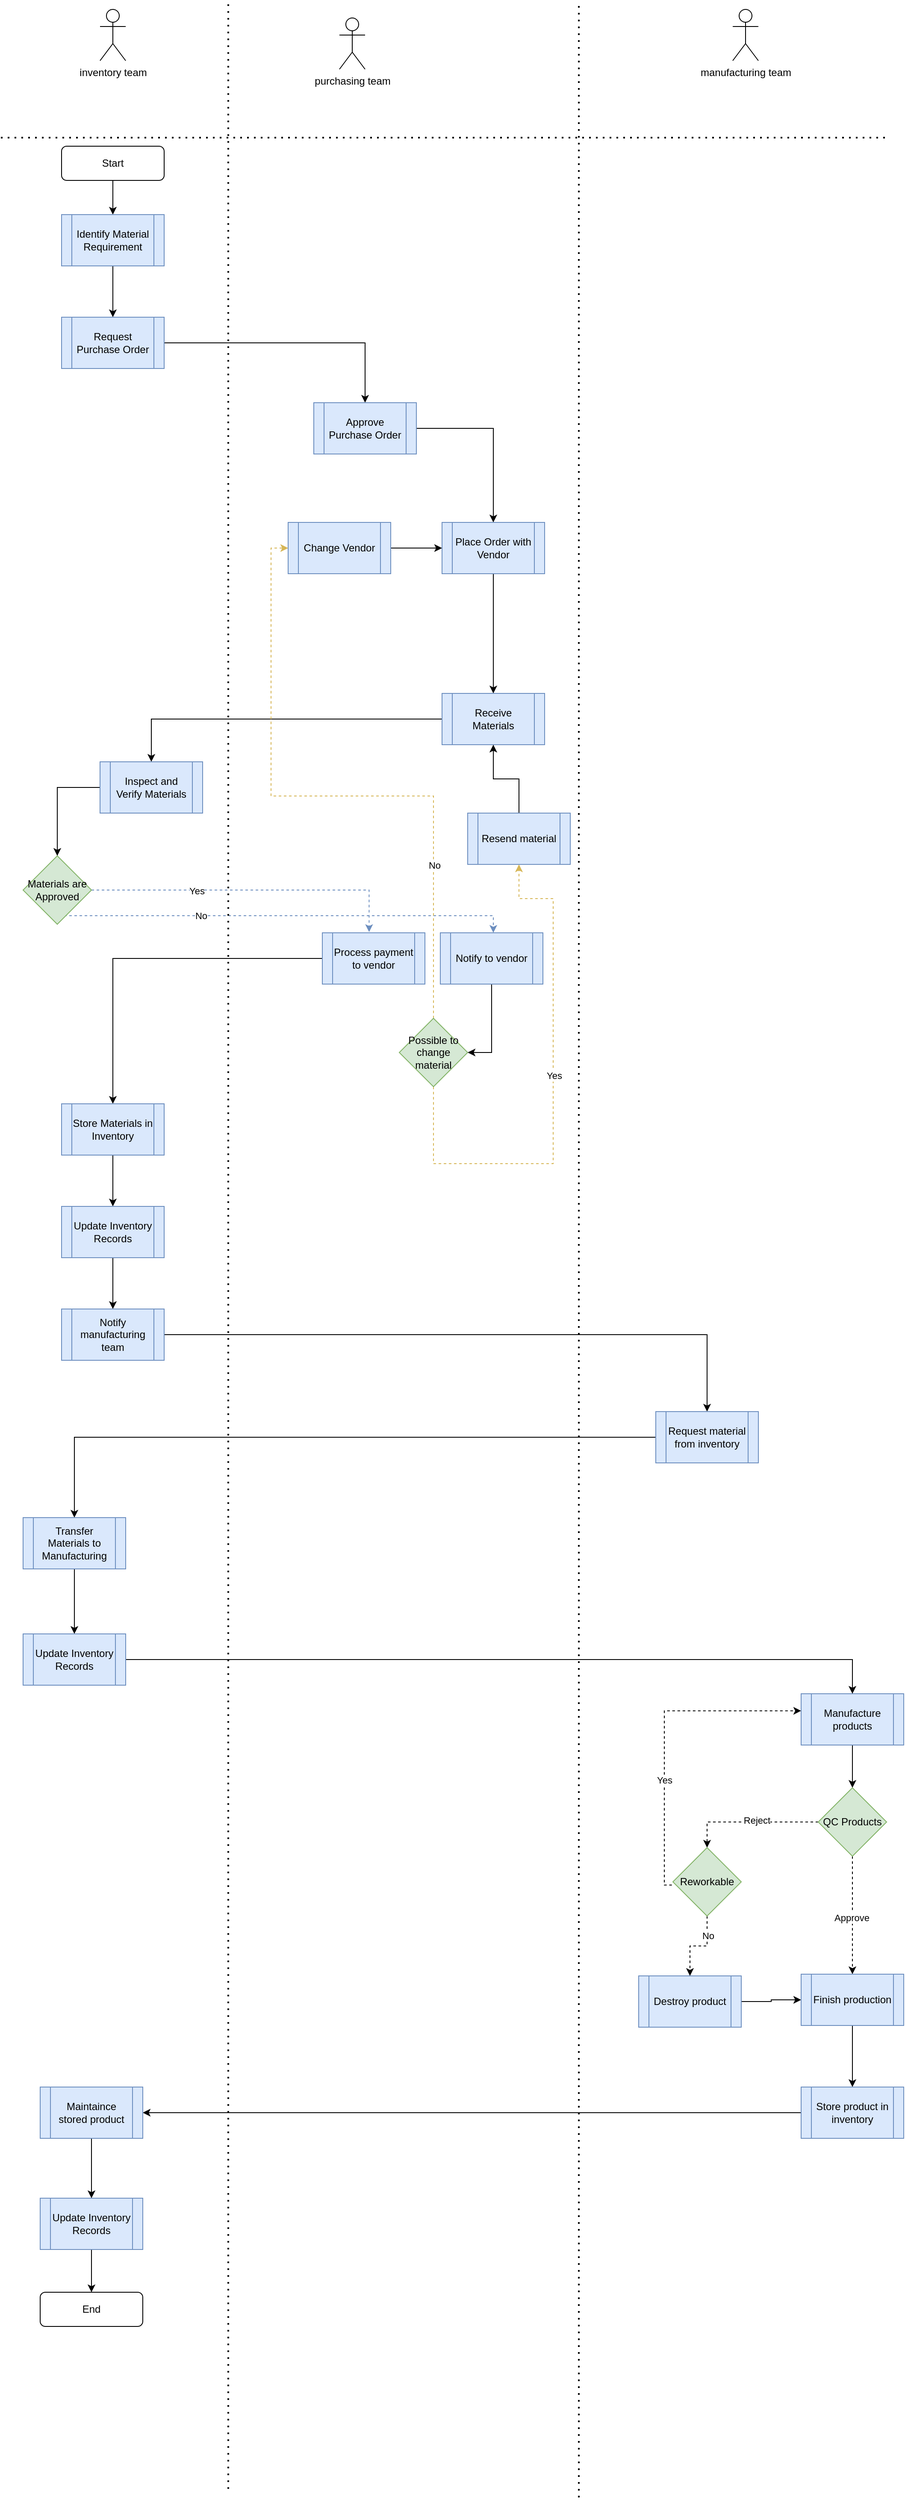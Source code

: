 <mxfile version="24.7.0" type="github">
  <diagram id="C5RBs43oDa-KdzZeNtuy" name="Page-1">
    <mxGraphModel dx="896" dy="1638" grid="1" gridSize="10" guides="1" tooltips="1" connect="1" arrows="1" fold="1" page="1" pageScale="1" pageWidth="827" pageHeight="1169" math="0" shadow="0">
      <root>
        <mxCell id="WIyWlLk6GJQsqaUBKTNV-0" />
        <mxCell id="WIyWlLk6GJQsqaUBKTNV-1" parent="WIyWlLk6GJQsqaUBKTNV-0" />
        <mxCell id="In08n0NYeDVlmKPiQeU8-8" value="" style="edgeStyle=orthogonalEdgeStyle;rounded=0;orthogonalLoop=1;jettySize=auto;html=1;" edge="1" parent="WIyWlLk6GJQsqaUBKTNV-1" source="WIyWlLk6GJQsqaUBKTNV-3" target="In08n0NYeDVlmKPiQeU8-7">
          <mxGeometry relative="1" as="geometry" />
        </mxCell>
        <mxCell id="WIyWlLk6GJQsqaUBKTNV-3" value="Start" style="rounded=1;whiteSpace=wrap;html=1;fontSize=12;glass=0;strokeWidth=1;shadow=0;" parent="WIyWlLk6GJQsqaUBKTNV-1" vertex="1">
          <mxGeometry x="485" y="90" width="120" height="40" as="geometry" />
        </mxCell>
        <mxCell id="WIyWlLk6GJQsqaUBKTNV-11" value="End" style="rounded=1;whiteSpace=wrap;html=1;fontSize=12;glass=0;strokeWidth=1;shadow=0;" parent="WIyWlLk6GJQsqaUBKTNV-1" vertex="1">
          <mxGeometry x="460" y="2600" width="120" height="40" as="geometry" />
        </mxCell>
        <mxCell id="In08n0NYeDVlmKPiQeU8-0" value="&lt;div&gt;inventory team&lt;/div&gt;&lt;div&gt;&lt;br&gt;&lt;/div&gt;" style="shape=umlActor;verticalLabelPosition=bottom;verticalAlign=top;html=1;outlineConnect=0;" vertex="1" parent="WIyWlLk6GJQsqaUBKTNV-1">
          <mxGeometry x="530" y="-70" width="30" height="60" as="geometry" />
        </mxCell>
        <mxCell id="In08n0NYeDVlmKPiQeU8-1" value="purchasing team" style="shape=umlActor;verticalLabelPosition=bottom;verticalAlign=top;html=1;outlineConnect=0;" vertex="1" parent="WIyWlLk6GJQsqaUBKTNV-1">
          <mxGeometry x="810" y="-60" width="30" height="60" as="geometry" />
        </mxCell>
        <mxCell id="In08n0NYeDVlmKPiQeU8-4" value="manufacturing team" style="shape=umlActor;verticalLabelPosition=bottom;verticalAlign=top;html=1;outlineConnect=0;" vertex="1" parent="WIyWlLk6GJQsqaUBKTNV-1">
          <mxGeometry x="1270" y="-70" width="30" height="60" as="geometry" />
        </mxCell>
        <mxCell id="In08n0NYeDVlmKPiQeU8-40" value="" style="edgeStyle=orthogonalEdgeStyle;rounded=0;orthogonalLoop=1;jettySize=auto;html=1;" edge="1" parent="WIyWlLk6GJQsqaUBKTNV-1" source="In08n0NYeDVlmKPiQeU8-7" target="In08n0NYeDVlmKPiQeU8-11">
          <mxGeometry relative="1" as="geometry" />
        </mxCell>
        <mxCell id="In08n0NYeDVlmKPiQeU8-7" value="Identify Material Requirement" style="shape=process;whiteSpace=wrap;html=1;backgroundOutline=1;fillColor=#dae8fc;strokeColor=#6c8ebf;" vertex="1" parent="WIyWlLk6GJQsqaUBKTNV-1">
          <mxGeometry x="485" y="170" width="120" height="60" as="geometry" />
        </mxCell>
        <mxCell id="In08n0NYeDVlmKPiQeU8-41" value="" style="edgeStyle=orthogonalEdgeStyle;rounded=0;orthogonalLoop=1;jettySize=auto;html=1;" edge="1" parent="WIyWlLk6GJQsqaUBKTNV-1" source="In08n0NYeDVlmKPiQeU8-11" target="In08n0NYeDVlmKPiQeU8-13">
          <mxGeometry relative="1" as="geometry" />
        </mxCell>
        <mxCell id="In08n0NYeDVlmKPiQeU8-11" value="&lt;span class=&quot;hljs-variable&quot;&gt;Request&lt;/span&gt; &lt;span class=&quot;hljs-variable&quot;&gt;Purchase&lt;/span&gt; &lt;span class=&quot;hljs-built_in&quot;&gt;Order&lt;/span&gt;" style="shape=process;whiteSpace=wrap;html=1;backgroundOutline=1;fillColor=#dae8fc;strokeColor=#6c8ebf;" vertex="1" parent="WIyWlLk6GJQsqaUBKTNV-1">
          <mxGeometry x="485" y="290" width="120" height="60" as="geometry" />
        </mxCell>
        <mxCell id="In08n0NYeDVlmKPiQeU8-60" value="" style="edgeStyle=orthogonalEdgeStyle;rounded=0;orthogonalLoop=1;jettySize=auto;html=1;" edge="1" parent="WIyWlLk6GJQsqaUBKTNV-1" source="In08n0NYeDVlmKPiQeU8-12" target="In08n0NYeDVlmKPiQeU8-22">
          <mxGeometry relative="1" as="geometry" />
        </mxCell>
        <mxCell id="In08n0NYeDVlmKPiQeU8-12" value="Process payment to vendor" style="shape=process;whiteSpace=wrap;html=1;backgroundOutline=1;fillColor=#dae8fc;strokeColor=#6c8ebf;" vertex="1" parent="WIyWlLk6GJQsqaUBKTNV-1">
          <mxGeometry x="790" y="1010" width="120" height="60" as="geometry" />
        </mxCell>
        <mxCell id="In08n0NYeDVlmKPiQeU8-42" value="" style="edgeStyle=orthogonalEdgeStyle;rounded=0;orthogonalLoop=1;jettySize=auto;html=1;" edge="1" parent="WIyWlLk6GJQsqaUBKTNV-1" source="In08n0NYeDVlmKPiQeU8-13" target="In08n0NYeDVlmKPiQeU8-15">
          <mxGeometry relative="1" as="geometry" />
        </mxCell>
        <mxCell id="In08n0NYeDVlmKPiQeU8-13" value="&lt;span class=&quot;hljs-variable&quot;&gt;Approve&lt;/span&gt; &lt;span class=&quot;hljs-variable&quot;&gt;Purchase&lt;/span&gt; &lt;span class=&quot;hljs-built_in&quot;&gt;Order&lt;/span&gt;" style="shape=process;whiteSpace=wrap;html=1;backgroundOutline=1;fillColor=#dae8fc;strokeColor=#6c8ebf;" vertex="1" parent="WIyWlLk6GJQsqaUBKTNV-1">
          <mxGeometry x="780" y="390" width="120" height="60" as="geometry" />
        </mxCell>
        <mxCell id="In08n0NYeDVlmKPiQeU8-43" value="" style="edgeStyle=orthogonalEdgeStyle;rounded=0;orthogonalLoop=1;jettySize=auto;html=1;" edge="1" parent="WIyWlLk6GJQsqaUBKTNV-1" source="In08n0NYeDVlmKPiQeU8-15" target="In08n0NYeDVlmKPiQeU8-16">
          <mxGeometry relative="1" as="geometry" />
        </mxCell>
        <mxCell id="In08n0NYeDVlmKPiQeU8-15" value="&lt;span class=&quot;hljs-variable&quot;&gt;Place&lt;/span&gt; &lt;span class=&quot;hljs-built_in&quot;&gt;Order&lt;/span&gt; &lt;span class=&quot;hljs-variable&quot;&gt;with&lt;/span&gt; &lt;span class=&quot;hljs-variable&quot;&gt;Vendor&lt;/span&gt;" style="shape=process;whiteSpace=wrap;html=1;backgroundOutline=1;fillColor=#dae8fc;strokeColor=#6c8ebf;" vertex="1" parent="WIyWlLk6GJQsqaUBKTNV-1">
          <mxGeometry x="930" y="530" width="120" height="60" as="geometry" />
        </mxCell>
        <mxCell id="In08n0NYeDVlmKPiQeU8-44" value="" style="edgeStyle=orthogonalEdgeStyle;rounded=0;orthogonalLoop=1;jettySize=auto;html=1;" edge="1" parent="WIyWlLk6GJQsqaUBKTNV-1" source="In08n0NYeDVlmKPiQeU8-16" target="In08n0NYeDVlmKPiQeU8-18">
          <mxGeometry relative="1" as="geometry" />
        </mxCell>
        <mxCell id="In08n0NYeDVlmKPiQeU8-16" value="&lt;span class=&quot;hljs-variable&quot;&gt;Receive&lt;/span&gt; &lt;span class=&quot;hljs-variable&quot;&gt;Materials&lt;/span&gt;" style="shape=process;whiteSpace=wrap;html=1;backgroundOutline=1;fillColor=#dae8fc;strokeColor=#6c8ebf;" vertex="1" parent="WIyWlLk6GJQsqaUBKTNV-1">
          <mxGeometry x="930" y="730" width="120" height="60" as="geometry" />
        </mxCell>
        <mxCell id="In08n0NYeDVlmKPiQeU8-48" value="" style="edgeStyle=orthogonalEdgeStyle;rounded=0;orthogonalLoop=1;jettySize=auto;html=1;dashed=1;exitX=1;exitY=0.5;exitDx=0;exitDy=0;fillColor=#dae8fc;strokeColor=#6c8ebf;entryX=0.456;entryY=-0.015;entryDx=0;entryDy=0;entryPerimeter=0;" edge="1" parent="WIyWlLk6GJQsqaUBKTNV-1" source="In08n0NYeDVlmKPiQeU8-17" target="In08n0NYeDVlmKPiQeU8-12">
          <mxGeometry relative="1" as="geometry">
            <Array as="points">
              <mxPoint x="845" y="960" />
            </Array>
          </mxGeometry>
        </mxCell>
        <mxCell id="In08n0NYeDVlmKPiQeU8-49" value="Yes" style="edgeLabel;html=1;align=center;verticalAlign=middle;resizable=0;points=[];" vertex="1" connectable="0" parent="In08n0NYeDVlmKPiQeU8-48">
          <mxGeometry x="-0.342" y="-1" relative="1" as="geometry">
            <mxPoint as="offset" />
          </mxGeometry>
        </mxCell>
        <mxCell id="In08n0NYeDVlmKPiQeU8-50" style="edgeStyle=orthogonalEdgeStyle;rounded=0;orthogonalLoop=1;jettySize=auto;html=1;dashed=1;exitX=0.5;exitY=1;exitDx=0;exitDy=0;fillColor=#dae8fc;strokeColor=#6c8ebf;" edge="1" parent="WIyWlLk6GJQsqaUBKTNV-1" source="In08n0NYeDVlmKPiQeU8-17" target="In08n0NYeDVlmKPiQeU8-46">
          <mxGeometry relative="1" as="geometry">
            <Array as="points">
              <mxPoint x="480" y="990" />
              <mxPoint x="990" y="990" />
            </Array>
          </mxGeometry>
        </mxCell>
        <mxCell id="In08n0NYeDVlmKPiQeU8-59" value="No" style="edgeLabel;html=1;align=center;verticalAlign=middle;resizable=0;points=[];" vertex="1" connectable="0" parent="In08n0NYeDVlmKPiQeU8-50">
          <mxGeometry x="0.402" y="-4" relative="1" as="geometry">
            <mxPoint x="-201" y="-4" as="offset" />
          </mxGeometry>
        </mxCell>
        <mxCell id="In08n0NYeDVlmKPiQeU8-17" value="&lt;span class=&quot;hljs-variable&quot;&gt;Materials&lt;/span&gt; &lt;span class=&quot;hljs-variable&quot;&gt;are&lt;/span&gt; &lt;span class=&quot;hljs-variable&quot;&gt;Approved&lt;/span&gt;&lt;span class=&quot;hljs-operator&quot;&gt;&lt;/span&gt;" style="rhombus;whiteSpace=wrap;html=1;fillColor=#d5e8d4;strokeColor=#82b366;" vertex="1" parent="WIyWlLk6GJQsqaUBKTNV-1">
          <mxGeometry x="440" y="920" width="80" height="80" as="geometry" />
        </mxCell>
        <mxCell id="In08n0NYeDVlmKPiQeU8-45" value="" style="edgeStyle=orthogonalEdgeStyle;rounded=0;orthogonalLoop=1;jettySize=auto;html=1;" edge="1" parent="WIyWlLk6GJQsqaUBKTNV-1" source="In08n0NYeDVlmKPiQeU8-18" target="In08n0NYeDVlmKPiQeU8-17">
          <mxGeometry relative="1" as="geometry" />
        </mxCell>
        <mxCell id="In08n0NYeDVlmKPiQeU8-18" value="&lt;span class=&quot;hljs-variable&quot;&gt;Inspect&lt;/span&gt; &lt;span class=&quot;hljs-variable&quot;&gt;and&lt;/span&gt; &lt;span class=&quot;hljs-variable&quot;&gt;Verify&lt;/span&gt; &lt;span class=&quot;hljs-variable&quot;&gt;Materials&lt;/span&gt;" style="shape=process;whiteSpace=wrap;html=1;backgroundOutline=1;fillColor=#dae8fc;strokeColor=#6c8ebf;" vertex="1" parent="WIyWlLk6GJQsqaUBKTNV-1">
          <mxGeometry x="530" y="810" width="120" height="60" as="geometry" />
        </mxCell>
        <mxCell id="In08n0NYeDVlmKPiQeU8-53" style="edgeStyle=orthogonalEdgeStyle;rounded=0;orthogonalLoop=1;jettySize=auto;html=1;dashed=1;fillColor=#fff2cc;strokeColor=#d6b656;entryX=0.5;entryY=1;entryDx=0;entryDy=0;" edge="1" parent="WIyWlLk6GJQsqaUBKTNV-1" source="In08n0NYeDVlmKPiQeU8-19" target="In08n0NYeDVlmKPiQeU8-97">
          <mxGeometry relative="1" as="geometry">
            <mxPoint x="1020" y="970" as="targetPoint" />
            <Array as="points">
              <mxPoint x="920" y="1280" />
              <mxPoint x="1060" y="1280" />
              <mxPoint x="1060" y="970" />
              <mxPoint x="1020" y="970" />
            </Array>
          </mxGeometry>
        </mxCell>
        <mxCell id="In08n0NYeDVlmKPiQeU8-58" value="Yes" style="edgeLabel;html=1;align=center;verticalAlign=middle;resizable=0;points=[];" vertex="1" connectable="0" parent="In08n0NYeDVlmKPiQeU8-53">
          <mxGeometry x="0.076" y="-1" relative="1" as="geometry">
            <mxPoint as="offset" />
          </mxGeometry>
        </mxCell>
        <mxCell id="In08n0NYeDVlmKPiQeU8-54" style="edgeStyle=orthogonalEdgeStyle;rounded=0;orthogonalLoop=1;jettySize=auto;html=1;entryX=0;entryY=0.5;entryDx=0;entryDy=0;dashed=1;exitX=0.5;exitY=0;exitDx=0;exitDy=0;fillColor=#fff2cc;strokeColor=#d6b656;" edge="1" parent="WIyWlLk6GJQsqaUBKTNV-1" source="In08n0NYeDVlmKPiQeU8-19" target="In08n0NYeDVlmKPiQeU8-55">
          <mxGeometry relative="1" as="geometry">
            <mxPoint x="40" y="530" as="targetPoint" />
          </mxGeometry>
        </mxCell>
        <mxCell id="In08n0NYeDVlmKPiQeU8-57" value="No" style="edgeLabel;html=1;align=center;verticalAlign=middle;resizable=0;points=[];" vertex="1" connectable="0" parent="In08n0NYeDVlmKPiQeU8-54">
          <mxGeometry x="-0.529" y="-1" relative="1" as="geometry">
            <mxPoint as="offset" />
          </mxGeometry>
        </mxCell>
        <mxCell id="In08n0NYeDVlmKPiQeU8-19" value="Possible to change material" style="rhombus;whiteSpace=wrap;html=1;fillColor=#d5e8d4;strokeColor=#82b366;" vertex="1" parent="WIyWlLk6GJQsqaUBKTNV-1">
          <mxGeometry x="880" y="1110" width="80" height="80" as="geometry" />
        </mxCell>
        <mxCell id="In08n0NYeDVlmKPiQeU8-76" value="" style="edgeStyle=orthogonalEdgeStyle;rounded=0;orthogonalLoop=1;jettySize=auto;html=1;" edge="1" parent="WIyWlLk6GJQsqaUBKTNV-1" source="In08n0NYeDVlmKPiQeU8-20" target="In08n0NYeDVlmKPiQeU8-33">
          <mxGeometry relative="1" as="geometry" />
        </mxCell>
        <mxCell id="In08n0NYeDVlmKPiQeU8-20" value="Destroy product" style="shape=process;whiteSpace=wrap;html=1;backgroundOutline=1;fillColor=#dae8fc;strokeColor=#6c8ebf;" vertex="1" parent="WIyWlLk6GJQsqaUBKTNV-1">
          <mxGeometry x="1160" y="2230" width="120" height="60" as="geometry" />
        </mxCell>
        <mxCell id="In08n0NYeDVlmKPiQeU8-61" value="" style="edgeStyle=orthogonalEdgeStyle;rounded=0;orthogonalLoop=1;jettySize=auto;html=1;" edge="1" parent="WIyWlLk6GJQsqaUBKTNV-1" source="In08n0NYeDVlmKPiQeU8-22" target="In08n0NYeDVlmKPiQeU8-23">
          <mxGeometry relative="1" as="geometry" />
        </mxCell>
        <mxCell id="In08n0NYeDVlmKPiQeU8-22" value="&lt;span class=&quot;hljs-variable&quot;&gt;Store&lt;/span&gt; &lt;span class=&quot;hljs-variable&quot;&gt;Materials&lt;/span&gt; &lt;span class=&quot;hljs-variable&quot;&gt;in&lt;/span&gt; &lt;span class=&quot;hljs-variable&quot;&gt;Inventory&lt;/span&gt;" style="shape=process;whiteSpace=wrap;html=1;backgroundOutline=1;fillColor=#dae8fc;strokeColor=#6c8ebf;" vertex="1" parent="WIyWlLk6GJQsqaUBKTNV-1">
          <mxGeometry x="485" y="1210" width="120" height="60" as="geometry" />
        </mxCell>
        <mxCell id="In08n0NYeDVlmKPiQeU8-62" value="" style="edgeStyle=orthogonalEdgeStyle;rounded=0;orthogonalLoop=1;jettySize=auto;html=1;" edge="1" parent="WIyWlLk6GJQsqaUBKTNV-1" source="In08n0NYeDVlmKPiQeU8-23" target="In08n0NYeDVlmKPiQeU8-24">
          <mxGeometry relative="1" as="geometry" />
        </mxCell>
        <mxCell id="In08n0NYeDVlmKPiQeU8-23" value="&lt;span class=&quot;hljs-built_in&quot;&gt;Update&lt;/span&gt; &lt;span class=&quot;hljs-variable&quot;&gt;Inventory&lt;/span&gt; &lt;span class=&quot;hljs-variable&quot;&gt;Records&lt;/span&gt;" style="shape=process;whiteSpace=wrap;html=1;backgroundOutline=1;fillColor=#dae8fc;strokeColor=#6c8ebf;" vertex="1" parent="WIyWlLk6GJQsqaUBKTNV-1">
          <mxGeometry x="485" y="1330" width="120" height="60" as="geometry" />
        </mxCell>
        <mxCell id="In08n0NYeDVlmKPiQeU8-64" value="" style="edgeStyle=orthogonalEdgeStyle;rounded=0;orthogonalLoop=1;jettySize=auto;html=1;" edge="1" parent="WIyWlLk6GJQsqaUBKTNV-1" source="In08n0NYeDVlmKPiQeU8-24" target="In08n0NYeDVlmKPiQeU8-25">
          <mxGeometry relative="1" as="geometry" />
        </mxCell>
        <mxCell id="In08n0NYeDVlmKPiQeU8-24" value="Notify manufacturing team" style="shape=process;whiteSpace=wrap;html=1;backgroundOutline=1;fillColor=#dae8fc;strokeColor=#6c8ebf;" vertex="1" parent="WIyWlLk6GJQsqaUBKTNV-1">
          <mxGeometry x="485" y="1450" width="120" height="60" as="geometry" />
        </mxCell>
        <mxCell id="In08n0NYeDVlmKPiQeU8-65" value="" style="edgeStyle=orthogonalEdgeStyle;rounded=0;orthogonalLoop=1;jettySize=auto;html=1;" edge="1" parent="WIyWlLk6GJQsqaUBKTNV-1" source="In08n0NYeDVlmKPiQeU8-25" target="In08n0NYeDVlmKPiQeU8-26">
          <mxGeometry relative="1" as="geometry" />
        </mxCell>
        <mxCell id="In08n0NYeDVlmKPiQeU8-25" value="Request material from inventory" style="shape=process;whiteSpace=wrap;html=1;backgroundOutline=1;fillColor=#dae8fc;strokeColor=#6c8ebf;" vertex="1" parent="WIyWlLk6GJQsqaUBKTNV-1">
          <mxGeometry x="1180" y="1570" width="120" height="60" as="geometry" />
        </mxCell>
        <mxCell id="In08n0NYeDVlmKPiQeU8-66" value="" style="edgeStyle=orthogonalEdgeStyle;rounded=0;orthogonalLoop=1;jettySize=auto;html=1;" edge="1" parent="WIyWlLk6GJQsqaUBKTNV-1" source="In08n0NYeDVlmKPiQeU8-26" target="In08n0NYeDVlmKPiQeU8-35">
          <mxGeometry relative="1" as="geometry" />
        </mxCell>
        <mxCell id="In08n0NYeDVlmKPiQeU8-26" value="&lt;span class=&quot;hljs-variable&quot;&gt;Transfer&lt;/span&gt; &lt;span class=&quot;hljs-variable&quot;&gt;Materials&lt;/span&gt; &lt;span class=&quot;hljs-variable&quot;&gt;to&lt;/span&gt; &lt;span class=&quot;hljs-variable&quot;&gt;Manufacturing&lt;/span&gt;" style="shape=process;whiteSpace=wrap;html=1;backgroundOutline=1;fillColor=#dae8fc;strokeColor=#6c8ebf;" vertex="1" parent="WIyWlLk6GJQsqaUBKTNV-1">
          <mxGeometry x="440" y="1694" width="120" height="60" as="geometry" />
        </mxCell>
        <mxCell id="In08n0NYeDVlmKPiQeU8-68" value="" style="edgeStyle=orthogonalEdgeStyle;rounded=0;orthogonalLoop=1;jettySize=auto;html=1;" edge="1" parent="WIyWlLk6GJQsqaUBKTNV-1" source="In08n0NYeDVlmKPiQeU8-27" target="In08n0NYeDVlmKPiQeU8-29">
          <mxGeometry relative="1" as="geometry" />
        </mxCell>
        <mxCell id="In08n0NYeDVlmKPiQeU8-27" value="Manufacture products" style="shape=process;whiteSpace=wrap;html=1;backgroundOutline=1;fillColor=#dae8fc;strokeColor=#6c8ebf;" vertex="1" parent="WIyWlLk6GJQsqaUBKTNV-1">
          <mxGeometry x="1350" y="1900" width="120" height="60" as="geometry" />
        </mxCell>
        <mxCell id="In08n0NYeDVlmKPiQeU8-69" value="" style="edgeStyle=orthogonalEdgeStyle;rounded=0;orthogonalLoop=1;jettySize=auto;html=1;entryX=0.5;entryY=0;entryDx=0;entryDy=0;dashed=1;" edge="1" parent="WIyWlLk6GJQsqaUBKTNV-1" source="In08n0NYeDVlmKPiQeU8-29" target="In08n0NYeDVlmKPiQeU8-34">
          <mxGeometry relative="1" as="geometry" />
        </mxCell>
        <mxCell id="In08n0NYeDVlmKPiQeU8-74" value="Reject" style="edgeLabel;html=1;align=center;verticalAlign=middle;resizable=0;points=[];" vertex="1" connectable="0" parent="In08n0NYeDVlmKPiQeU8-69">
          <mxGeometry x="-0.098" y="-2" relative="1" as="geometry">
            <mxPoint as="offset" />
          </mxGeometry>
        </mxCell>
        <mxCell id="In08n0NYeDVlmKPiQeU8-77" style="edgeStyle=orthogonalEdgeStyle;rounded=0;orthogonalLoop=1;jettySize=auto;html=1;entryX=0.5;entryY=0;entryDx=0;entryDy=0;dashed=1;" edge="1" parent="WIyWlLk6GJQsqaUBKTNV-1" source="In08n0NYeDVlmKPiQeU8-29" target="In08n0NYeDVlmKPiQeU8-33">
          <mxGeometry relative="1" as="geometry" />
        </mxCell>
        <mxCell id="In08n0NYeDVlmKPiQeU8-78" value="Approve" style="edgeLabel;html=1;align=center;verticalAlign=middle;resizable=0;points=[];" vertex="1" connectable="0" parent="In08n0NYeDVlmKPiQeU8-77">
          <mxGeometry x="0.036" y="-1" relative="1" as="geometry">
            <mxPoint as="offset" />
          </mxGeometry>
        </mxCell>
        <mxCell id="In08n0NYeDVlmKPiQeU8-29" value="QC Products" style="rhombus;whiteSpace=wrap;html=1;fillColor=#d5e8d4;strokeColor=#82b366;" vertex="1" parent="WIyWlLk6GJQsqaUBKTNV-1">
          <mxGeometry x="1370" y="2010" width="80" height="80" as="geometry" />
        </mxCell>
        <mxCell id="In08n0NYeDVlmKPiQeU8-79" value="" style="edgeStyle=orthogonalEdgeStyle;rounded=0;orthogonalLoop=1;jettySize=auto;html=1;" edge="1" parent="WIyWlLk6GJQsqaUBKTNV-1" source="In08n0NYeDVlmKPiQeU8-33" target="In08n0NYeDVlmKPiQeU8-36">
          <mxGeometry relative="1" as="geometry" />
        </mxCell>
        <mxCell id="In08n0NYeDVlmKPiQeU8-33" value="Finish production" style="shape=process;whiteSpace=wrap;html=1;backgroundOutline=1;fillColor=#dae8fc;strokeColor=#6c8ebf;" vertex="1" parent="WIyWlLk6GJQsqaUBKTNV-1">
          <mxGeometry x="1350" y="2228" width="120" height="60" as="geometry" />
        </mxCell>
        <mxCell id="In08n0NYeDVlmKPiQeU8-70" style="edgeStyle=orthogonalEdgeStyle;rounded=0;orthogonalLoop=1;jettySize=auto;html=1;dashed=1;" edge="1" parent="WIyWlLk6GJQsqaUBKTNV-1" source="In08n0NYeDVlmKPiQeU8-34" target="In08n0NYeDVlmKPiQeU8-20">
          <mxGeometry relative="1" as="geometry" />
        </mxCell>
        <mxCell id="In08n0NYeDVlmKPiQeU8-75" value="No" style="edgeLabel;html=1;align=center;verticalAlign=middle;resizable=0;points=[];" vertex="1" connectable="0" parent="In08n0NYeDVlmKPiQeU8-70">
          <mxGeometry x="-0.492" y="1" relative="1" as="geometry">
            <mxPoint as="offset" />
          </mxGeometry>
        </mxCell>
        <mxCell id="In08n0NYeDVlmKPiQeU8-34" value="Reworkable" style="rhombus;whiteSpace=wrap;html=1;fillColor=#d5e8d4;strokeColor=#82b366;" vertex="1" parent="WIyWlLk6GJQsqaUBKTNV-1">
          <mxGeometry x="1200" y="2080" width="80" height="80" as="geometry" />
        </mxCell>
        <mxCell id="In08n0NYeDVlmKPiQeU8-67" value="" style="edgeStyle=orthogonalEdgeStyle;rounded=0;orthogonalLoop=1;jettySize=auto;html=1;" edge="1" parent="WIyWlLk6GJQsqaUBKTNV-1" source="In08n0NYeDVlmKPiQeU8-35" target="In08n0NYeDVlmKPiQeU8-27">
          <mxGeometry relative="1" as="geometry" />
        </mxCell>
        <mxCell id="In08n0NYeDVlmKPiQeU8-35" value="&lt;span class=&quot;hljs-built_in&quot;&gt;Update&lt;/span&gt; &lt;span class=&quot;hljs-variable&quot;&gt;Inventory&lt;/span&gt; &lt;span class=&quot;hljs-variable&quot;&gt;Records&lt;/span&gt;" style="shape=process;whiteSpace=wrap;html=1;backgroundOutline=1;fillColor=#dae8fc;strokeColor=#6c8ebf;" vertex="1" parent="WIyWlLk6GJQsqaUBKTNV-1">
          <mxGeometry x="440" y="1830" width="120" height="60" as="geometry" />
        </mxCell>
        <mxCell id="In08n0NYeDVlmKPiQeU8-80" value="" style="edgeStyle=orthogonalEdgeStyle;rounded=0;orthogonalLoop=1;jettySize=auto;html=1;" edge="1" parent="WIyWlLk6GJQsqaUBKTNV-1" source="In08n0NYeDVlmKPiQeU8-36" target="In08n0NYeDVlmKPiQeU8-37">
          <mxGeometry relative="1" as="geometry" />
        </mxCell>
        <mxCell id="In08n0NYeDVlmKPiQeU8-36" value="Store product in inventory " style="shape=process;whiteSpace=wrap;html=1;backgroundOutline=1;fillColor=#dae8fc;strokeColor=#6c8ebf;" vertex="1" parent="WIyWlLk6GJQsqaUBKTNV-1">
          <mxGeometry x="1350" y="2360" width="120" height="60" as="geometry" />
        </mxCell>
        <mxCell id="In08n0NYeDVlmKPiQeU8-81" value="" style="edgeStyle=orthogonalEdgeStyle;rounded=0;orthogonalLoop=1;jettySize=auto;html=1;" edge="1" parent="WIyWlLk6GJQsqaUBKTNV-1" source="In08n0NYeDVlmKPiQeU8-37" target="In08n0NYeDVlmKPiQeU8-38">
          <mxGeometry relative="1" as="geometry" />
        </mxCell>
        <mxCell id="In08n0NYeDVlmKPiQeU8-37" value="Maintaince stored product" style="shape=process;whiteSpace=wrap;html=1;backgroundOutline=1;fillColor=#dae8fc;strokeColor=#6c8ebf;" vertex="1" parent="WIyWlLk6GJQsqaUBKTNV-1">
          <mxGeometry x="460" y="2360" width="120" height="60" as="geometry" />
        </mxCell>
        <mxCell id="In08n0NYeDVlmKPiQeU8-83" value="" style="edgeStyle=orthogonalEdgeStyle;rounded=0;orthogonalLoop=1;jettySize=auto;html=1;" edge="1" parent="WIyWlLk6GJQsqaUBKTNV-1" source="In08n0NYeDVlmKPiQeU8-38" target="WIyWlLk6GJQsqaUBKTNV-11">
          <mxGeometry relative="1" as="geometry" />
        </mxCell>
        <mxCell id="In08n0NYeDVlmKPiQeU8-38" value="&lt;span class=&quot;hljs-built_in&quot;&gt;Update&lt;/span&gt; &lt;span class=&quot;hljs-variable&quot;&gt;Inventory&lt;/span&gt; &lt;span class=&quot;hljs-variable&quot;&gt;Records&lt;/span&gt;" style="shape=process;whiteSpace=wrap;html=1;backgroundOutline=1;fillColor=#dae8fc;strokeColor=#6c8ebf;" vertex="1" parent="WIyWlLk6GJQsqaUBKTNV-1">
          <mxGeometry x="460" y="2490" width="120" height="60" as="geometry" />
        </mxCell>
        <mxCell id="In08n0NYeDVlmKPiQeU8-52" style="edgeStyle=orthogonalEdgeStyle;rounded=0;orthogonalLoop=1;jettySize=auto;html=1;entryX=1;entryY=0.5;entryDx=0;entryDy=0;exitX=0.5;exitY=1;exitDx=0;exitDy=0;" edge="1" parent="WIyWlLk6GJQsqaUBKTNV-1" source="In08n0NYeDVlmKPiQeU8-46" target="In08n0NYeDVlmKPiQeU8-19">
          <mxGeometry relative="1" as="geometry">
            <Array as="points">
              <mxPoint x="988" y="1150" />
            </Array>
          </mxGeometry>
        </mxCell>
        <mxCell id="In08n0NYeDVlmKPiQeU8-46" value="Notify to vendor" style="shape=process;whiteSpace=wrap;html=1;backgroundOutline=1;fillColor=#dae8fc;strokeColor=#6c8ebf;" vertex="1" parent="WIyWlLk6GJQsqaUBKTNV-1">
          <mxGeometry x="928" y="1010" width="120" height="60" as="geometry" />
        </mxCell>
        <mxCell id="In08n0NYeDVlmKPiQeU8-56" style="edgeStyle=orthogonalEdgeStyle;rounded=0;orthogonalLoop=1;jettySize=auto;html=1;entryX=0;entryY=0.5;entryDx=0;entryDy=0;" edge="1" parent="WIyWlLk6GJQsqaUBKTNV-1" source="In08n0NYeDVlmKPiQeU8-55" target="In08n0NYeDVlmKPiQeU8-15">
          <mxGeometry relative="1" as="geometry" />
        </mxCell>
        <mxCell id="In08n0NYeDVlmKPiQeU8-55" value="Change Vendor" style="shape=process;whiteSpace=wrap;html=1;backgroundOutline=1;fillColor=#dae8fc;strokeColor=#6c8ebf;" vertex="1" parent="WIyWlLk6GJQsqaUBKTNV-1">
          <mxGeometry x="750" y="530" width="120" height="60" as="geometry" />
        </mxCell>
        <mxCell id="In08n0NYeDVlmKPiQeU8-71" style="edgeStyle=orthogonalEdgeStyle;rounded=0;orthogonalLoop=1;jettySize=auto;html=1;entryX=0;entryY=0.333;entryDx=0;entryDy=0;entryPerimeter=0;exitX=-0.015;exitY=0.547;exitDx=0;exitDy=0;exitPerimeter=0;dashed=1;" edge="1" parent="WIyWlLk6GJQsqaUBKTNV-1" source="In08n0NYeDVlmKPiQeU8-34" target="In08n0NYeDVlmKPiQeU8-27">
          <mxGeometry relative="1" as="geometry">
            <Array as="points">
              <mxPoint x="1190" y="2124" />
              <mxPoint x="1190" y="1920" />
            </Array>
          </mxGeometry>
        </mxCell>
        <mxCell id="In08n0NYeDVlmKPiQeU8-72" value="Yes" style="edgeLabel;html=1;align=center;verticalAlign=middle;resizable=0;points=[];" vertex="1" connectable="0" parent="In08n0NYeDVlmKPiQeU8-71">
          <mxGeometry x="-0.291" relative="1" as="geometry">
            <mxPoint as="offset" />
          </mxGeometry>
        </mxCell>
        <mxCell id="In08n0NYeDVlmKPiQeU8-89" value="" style="endArrow=none;dashed=1;html=1;dashPattern=1 3;strokeWidth=2;rounded=0;" edge="1" parent="WIyWlLk6GJQsqaUBKTNV-1">
          <mxGeometry width="50" height="50" relative="1" as="geometry">
            <mxPoint x="414" y="80" as="sourcePoint" />
            <mxPoint x="1451.176" y="80" as="targetPoint" />
          </mxGeometry>
        </mxCell>
        <mxCell id="In08n0NYeDVlmKPiQeU8-91" value="" style="endArrow=none;dashed=1;html=1;dashPattern=1 3;strokeWidth=2;rounded=0;" edge="1" parent="WIyWlLk6GJQsqaUBKTNV-1">
          <mxGeometry width="50" height="50" relative="1" as="geometry">
            <mxPoint x="680" y="2830" as="sourcePoint" />
            <mxPoint x="680" y="-80" as="targetPoint" />
          </mxGeometry>
        </mxCell>
        <mxCell id="In08n0NYeDVlmKPiQeU8-93" value="" style="endArrow=none;dashed=1;html=1;dashPattern=1 3;strokeWidth=2;rounded=0;" edge="1" parent="WIyWlLk6GJQsqaUBKTNV-1">
          <mxGeometry width="50" height="50" relative="1" as="geometry">
            <mxPoint x="1090" y="2840" as="sourcePoint" />
            <mxPoint x="1090" y="-80" as="targetPoint" />
          </mxGeometry>
        </mxCell>
        <mxCell id="In08n0NYeDVlmKPiQeU8-98" style="edgeStyle=orthogonalEdgeStyle;rounded=0;orthogonalLoop=1;jettySize=auto;html=1;entryX=0.5;entryY=1;entryDx=0;entryDy=0;" edge="1" parent="WIyWlLk6GJQsqaUBKTNV-1" source="In08n0NYeDVlmKPiQeU8-97" target="In08n0NYeDVlmKPiQeU8-16">
          <mxGeometry relative="1" as="geometry" />
        </mxCell>
        <mxCell id="In08n0NYeDVlmKPiQeU8-97" value="Resend material" style="shape=process;whiteSpace=wrap;html=1;backgroundOutline=1;fillColor=#dae8fc;strokeColor=#6c8ebf;" vertex="1" parent="WIyWlLk6GJQsqaUBKTNV-1">
          <mxGeometry x="960" y="870" width="120" height="60" as="geometry" />
        </mxCell>
      </root>
    </mxGraphModel>
  </diagram>
</mxfile>
